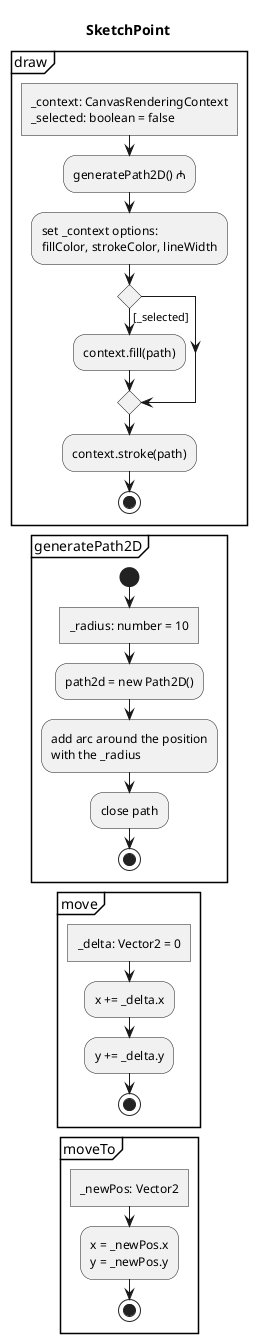 @startuml SketchPoint
skinparam monochrome true

title SketchPoint

partition draw {
	:_context: CanvasRenderingContext
	_selected: boolean = false]
	:generatePath2D() ₼;
	:set _context options:
	fillColor, strokeColor, lineWidth;
	if() then ([_selected])
		:context.fill(path);
	endif
	:context.stroke(path);
	stop 
}

partition generatePath2D {
	start
	:_radius: number = 10]
	:path2d = new Path2D();
	:add arc around the position
	with the _radius;
	:close path;
	stop
}

partition move {
	:_delta: Vector2 = 0]
	:x += _delta.x;
	:y += _delta.y;
	stop
}

partition moveTo {
	:_newPos: Vector2]
	:x = _newPos.x
	y = _newPos.y;
	stop
}
@enduml
